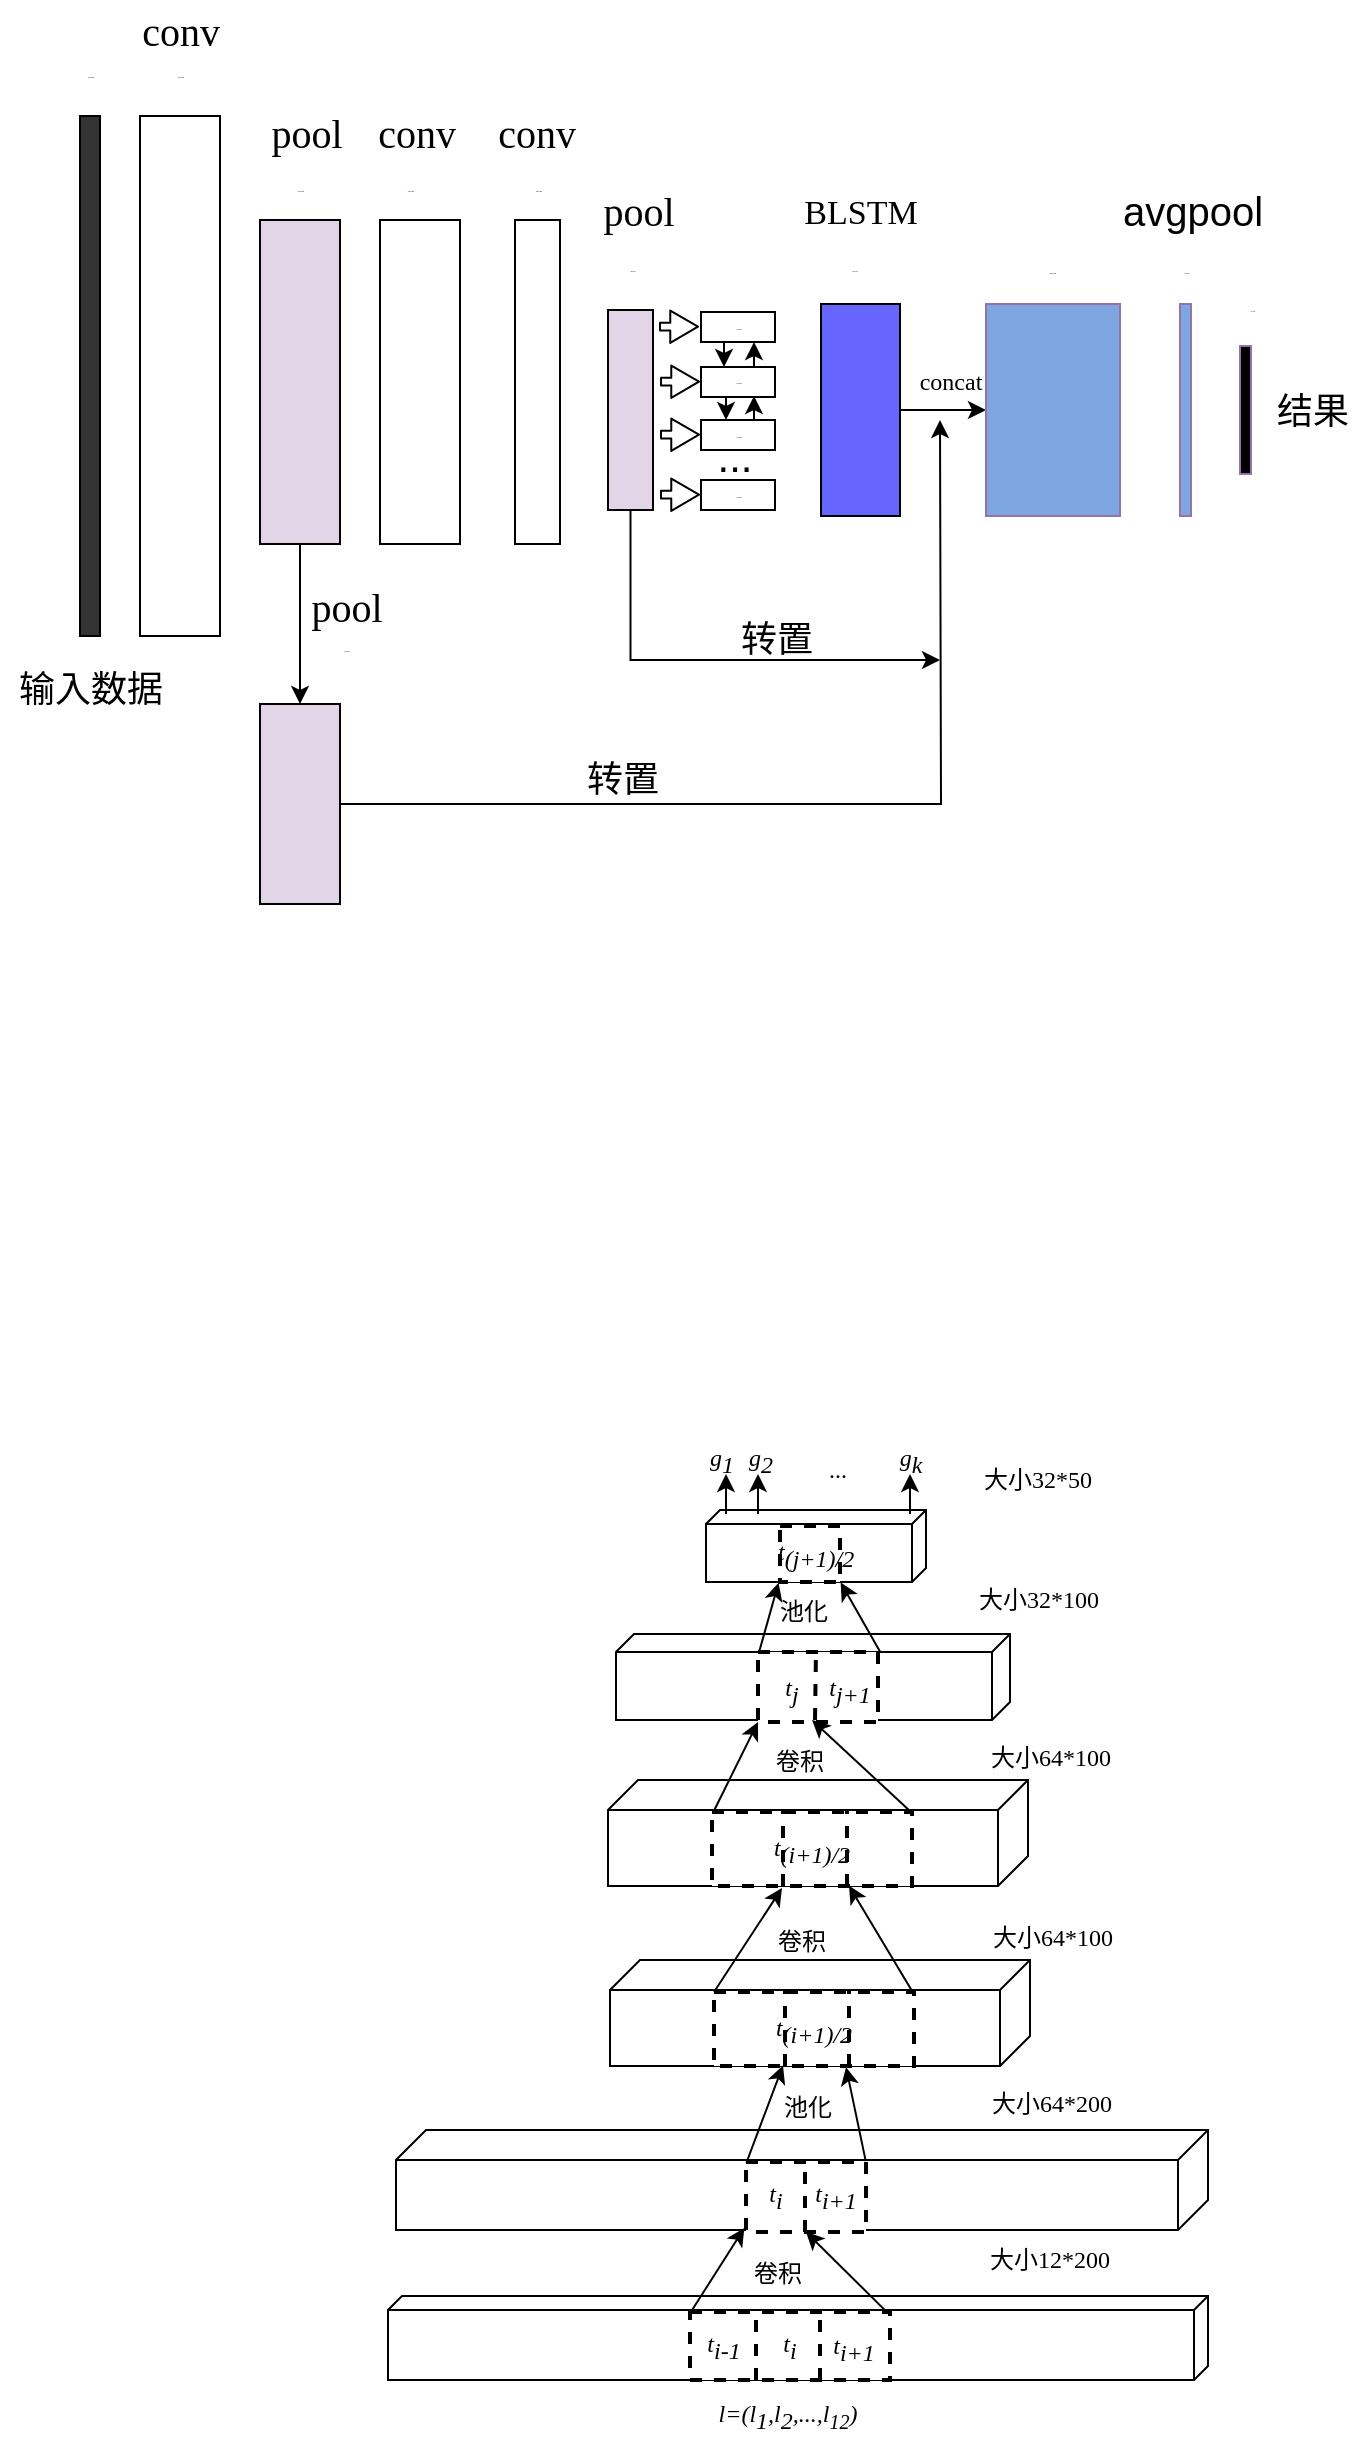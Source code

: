 <mxfile version="12.9.12" type="github">
  <diagram id="cj2ua9iN2MDdaVUimbTj" name="Page-1">
    <mxGraphModel dx="912" dy="454" grid="1" gridSize="10" guides="1" tooltips="1" connect="1" arrows="1" fold="1" page="1" pageScale="1" pageWidth="827" pageHeight="1169" math="0" shadow="0">
      <root>
        <mxCell id="0" />
        <mxCell id="1" parent="0" />
        <mxCell id="PfSVO4qsS9hKbJUOizry-1" value="" style="shape=cube;whiteSpace=wrap;html=1;boundedLbl=1;backgroundOutline=1;darkOpacity=0;darkOpacity2=0;direction=south;size=7;fontFamily=Times New Roman;strokeColor=#000000;fontSize=12;" parent="1" vertex="1">
          <mxGeometry x="324" y="1578" width="410" height="42" as="geometry" />
        </mxCell>
        <mxCell id="PfSVO4qsS9hKbJUOizry-2" value="" style="shape=cube;whiteSpace=wrap;html=1;boundedLbl=1;backgroundOutline=1;darkOpacity=0;darkOpacity2=0;direction=south;size=15;fontFamily=Times New Roman;strokeColor=#000000;fontSize=12;" parent="1" vertex="1">
          <mxGeometry x="328" y="1495" width="406" height="50" as="geometry" />
        </mxCell>
        <mxCell id="PfSVO4qsS9hKbJUOizry-3" value="" style="endArrow=classic;html=1;fontFamily=Times New Roman;exitX=-0.003;exitY=0.033;exitDx=0;exitDy=0;exitPerimeter=0;entryX=0.98;entryY=0.571;entryDx=0;entryDy=0;entryPerimeter=0;fontSize=12;strokeColor=#000000;" parent="1" source="PfSVO4qsS9hKbJUOizry-4" target="PfSVO4qsS9hKbJUOizry-2" edge="1">
          <mxGeometry width="50" height="50" relative="1" as="geometry">
            <mxPoint x="475.2" y="1603.884" as="sourcePoint" />
            <mxPoint x="504" y="1556" as="targetPoint" />
          </mxGeometry>
        </mxCell>
        <mxCell id="PfSVO4qsS9hKbJUOizry-4" value="&lt;i style=&quot;font-size: 12px;&quot;&gt;t&lt;sub style=&quot;font-size: 12px;&quot;&gt;i&lt;/sub&gt;&lt;/i&gt;" style="rounded=0;whiteSpace=wrap;html=1;dashed=1;fontFamily=Times New Roman;fontSize=12;strokeColor=#000000;strokeWidth=2;" parent="1" vertex="1">
          <mxGeometry x="475" y="1586" width="100" height="34" as="geometry" />
        </mxCell>
        <mxCell id="PfSVO4qsS9hKbJUOizry-5" value="&lt;font style=&quot;font-size: 12px;&quot;&gt;卷积&lt;/font&gt;" style="text;html=1;resizable=0;points=[];autosize=1;align=left;verticalAlign=top;spacingTop=-4;fontFamily=Times New Roman;fontSize=12;strokeColor=none;" parent="1" vertex="1">
          <mxGeometry x="505" y="1557" width="40" height="10" as="geometry" />
        </mxCell>
        <mxCell id="PfSVO4qsS9hKbJUOizry-6" value="" style="shape=cube;whiteSpace=wrap;html=1;boundedLbl=1;backgroundOutline=1;darkOpacity=0;darkOpacity2=0;direction=south;size=15;fontFamily=Times New Roman;fontSize=12;strokeColor=#000000;" parent="1" vertex="1">
          <mxGeometry x="435" y="1410" width="210" height="53" as="geometry" />
        </mxCell>
        <mxCell id="PfSVO4qsS9hKbJUOizry-7" value="" style="rounded=0;whiteSpace=wrap;html=1;dashed=1;fontFamily=Times New Roman;fontSize=12;strokeColor=#000000;strokeWidth=2;" parent="1" vertex="1">
          <mxGeometry x="503" y="1511" width="60" height="35" as="geometry" />
        </mxCell>
        <mxCell id="PfSVO4qsS9hKbJUOizry-8" value="" style="endArrow=none;dashed=1;html=1;fontFamily=Times New Roman;fontSize=12;strokeColor=#000000;strokeWidth=2;" parent="1" edge="1">
          <mxGeometry width="50" height="50" relative="1" as="geometry">
            <mxPoint x="532.5" y="1546" as="sourcePoint" />
            <mxPoint x="532.5" y="1511" as="targetPoint" />
          </mxGeometry>
        </mxCell>
        <mxCell id="PfSVO4qsS9hKbJUOizry-9" value="&lt;font style=&quot;font-size: 12px;&quot;&gt;池化&lt;/font&gt;" style="text;html=1;resizable=0;points=[];autosize=1;align=left;verticalAlign=top;spacingTop=-4;fontFamily=Times New Roman;fontSize=12;strokeColor=none;" parent="1" vertex="1">
          <mxGeometry x="519.5" y="1474" width="40" height="10" as="geometry" />
        </mxCell>
        <mxCell id="PfSVO4qsS9hKbJUOizry-10" value="&lt;i style=&quot;font-size: 12px;&quot;&gt;t&lt;sub style=&quot;font-size: 12px;&quot;&gt;i-1&lt;/sub&gt;&lt;/i&gt;" style="text;html=1;strokeColor=none;fillColor=none;align=center;verticalAlign=middle;whiteSpace=wrap;rounded=0;dashed=1;fontFamily=Times New Roman;fontSize=12;" parent="1" vertex="1">
          <mxGeometry x="471.5" y="1593" width="40" height="20" as="geometry" />
        </mxCell>
        <mxCell id="PfSVO4qsS9hKbJUOizry-11" value="&lt;i style=&quot;font-size: 12px;&quot;&gt;t&lt;sub style=&quot;font-size: 12px;&quot;&gt;i&lt;/sub&gt;&lt;/i&gt;" style="text;html=1;strokeColor=none;fillColor=none;align=center;verticalAlign=middle;whiteSpace=wrap;rounded=0;dashed=1;fontFamily=Times New Roman;fontSize=12;" parent="1" vertex="1">
          <mxGeometry x="513" y="1518" width="10" height="20" as="geometry" />
        </mxCell>
        <mxCell id="PfSVO4qsS9hKbJUOizry-12" value="&lt;i style=&quot;font-size: 12px;&quot;&gt;t&lt;sub style=&quot;font-size: 12px;&quot;&gt;i+1&lt;/sub&gt;&lt;/i&gt;" style="text;html=1;strokeColor=none;fillColor=none;align=center;verticalAlign=middle;whiteSpace=wrap;rounded=0;dashed=1;fontFamily=Times New Roman;fontSize=12;" parent="1" vertex="1">
          <mxGeometry x="543" y="1518" width="10" height="20" as="geometry" />
        </mxCell>
        <mxCell id="PfSVO4qsS9hKbJUOizry-13" value="&lt;font style=&quot;font-size: 12px&quot;&gt;&lt;font style=&quot;font-size: 12px&quot;&gt;&lt;i style=&quot;font-size: 12px&quot;&gt;&lt;span style=&quot;font-size: 12px&quot;&gt;&amp;nbsp;l=(l&lt;/span&gt;&lt;sub style=&quot;font-size: 12px&quot;&gt;1&lt;/sub&gt;&lt;span style=&quot;font-size: 12px&quot;&gt;,l&lt;/span&gt;&lt;sub style=&quot;font-size: 12px&quot;&gt;2&lt;/sub&gt;&lt;span style=&quot;font-size: 12px&quot;&gt;,...,l&lt;/span&gt;&lt;span style=&quot;font-size: 12px&quot;&gt;&lt;sub&gt;12&lt;/sub&gt;&lt;/span&gt;&lt;/i&gt;&lt;/font&gt;&lt;i style=&quot;font-size: 12px&quot;&gt;)&lt;/i&gt;&lt;/font&gt;" style="text;html=1;strokeColor=none;fillColor=none;align=center;verticalAlign=middle;whiteSpace=wrap;rounded=0;dashed=1;fontFamily=Times New Roman;fontSize=12;" parent="1" vertex="1">
          <mxGeometry x="427.5" y="1622" width="189" height="31" as="geometry" />
        </mxCell>
        <mxCell id="PfSVO4qsS9hKbJUOizry-14" value="" style="endArrow=none;dashed=1;html=1;entryX=0.3;entryY=0;entryDx=0;entryDy=0;entryPerimeter=0;exitX=0.307;exitY=1.035;exitDx=0;exitDy=0;exitPerimeter=0;fontFamily=Times New Roman;fontSize=12;strokeColor=#000000;strokeWidth=2;" parent="1" edge="1">
          <mxGeometry width="50" height="50" relative="1" as="geometry">
            <mxPoint x="508" y="1620" as="sourcePoint" />
            <mxPoint x="508" y="1585.0" as="targetPoint" />
          </mxGeometry>
        </mxCell>
        <mxCell id="PfSVO4qsS9hKbJUOizry-15" value="" style="endArrow=none;dashed=1;html=1;entryX=0.3;entryY=0;entryDx=0;entryDy=0;entryPerimeter=0;fontFamily=Times New Roman;fontSize=12;strokeColor=#000000;strokeWidth=2;" parent="1" edge="1">
          <mxGeometry width="50" height="50" relative="1" as="geometry">
            <mxPoint x="540" y="1620" as="sourcePoint" />
            <mxPoint x="540" y="1585.0" as="targetPoint" />
          </mxGeometry>
        </mxCell>
        <mxCell id="PfSVO4qsS9hKbJUOizry-16" value="" style="endArrow=classic;html=1;fontFamily=Times New Roman;entryX=0.5;entryY=1;entryDx=0;entryDy=0;exitX=0.991;exitY=0.02;exitDx=0;exitDy=0;exitPerimeter=0;fontSize=12;strokeColor=#000000;" parent="1" source="PfSVO4qsS9hKbJUOizry-4" target="PfSVO4qsS9hKbJUOizry-7" edge="1">
          <mxGeometry width="50" height="50" relative="1" as="geometry">
            <mxPoint x="574" y="1594" as="sourcePoint" />
            <mxPoint x="515" y="1566" as="targetPoint" />
          </mxGeometry>
        </mxCell>
        <mxCell id="PfSVO4qsS9hKbJUOizry-17" value="" style="endArrow=classic;html=1;fillColor=#ffffff;fontFamily=Times New Roman;fontSize=12;entryX=0.345;entryY=0.992;entryDx=0;entryDy=0;entryPerimeter=0;exitX=0.003;exitY=0.012;exitDx=0;exitDy=0;exitPerimeter=0;strokeColor=#000000;" parent="1" source="PfSVO4qsS9hKbJUOizry-7" target="PfSVO4qsS9hKbJUOizry-22" edge="1">
          <mxGeometry width="50" height="50" relative="1" as="geometry">
            <mxPoint x="503" y="1513" as="sourcePoint" />
            <mxPoint x="520" y="1463" as="targetPoint" />
          </mxGeometry>
        </mxCell>
        <mxCell id="PfSVO4qsS9hKbJUOizry-18" value="" style="endArrow=classic;html=1;fillColor=#ffffff;fontFamily=Times New Roman;fontSize=12;entryX=1.011;entryY=0.438;entryDx=0;entryDy=0;entryPerimeter=0;exitX=0.998;exitY=-0.012;exitDx=0;exitDy=0;exitPerimeter=0;strokeColor=#000000;" parent="1" source="PfSVO4qsS9hKbJUOizry-7" target="PfSVO4qsS9hKbJUOizry-6" edge="1">
          <mxGeometry width="50" height="50" relative="1" as="geometry">
            <mxPoint x="654" y="1503" as="sourcePoint" />
            <mxPoint x="704" y="1453" as="targetPoint" />
          </mxGeometry>
        </mxCell>
        <mxCell id="PfSVO4qsS9hKbJUOizry-19" value="&lt;i style=&quot;font-size: 12px;&quot;&gt;t&lt;sub style=&quot;font-size: 12px;&quot;&gt;i+1&lt;/sub&gt;&lt;/i&gt;" style="text;html=1;strokeColor=none;fillColor=none;align=center;verticalAlign=middle;whiteSpace=wrap;rounded=0;dashed=1;fontFamily=Times New Roman;fontSize=12;" parent="1" vertex="1">
          <mxGeometry x="552" y="1594" width="10" height="20" as="geometry" />
        </mxCell>
        <mxCell id="PfSVO4qsS9hKbJUOizry-20" value="" style="shape=cube;whiteSpace=wrap;html=1;boundedLbl=1;backgroundOutline=1;darkOpacity=0;darkOpacity2=0;direction=south;size=9;fontFamily=Times New Roman;strokeColor=#000000;fontSize=12;" parent="1" vertex="1">
          <mxGeometry x="438" y="1247" width="197" height="43" as="geometry" />
        </mxCell>
        <mxCell id="PfSVO4qsS9hKbJUOizry-21" value="" style="shape=cube;whiteSpace=wrap;html=1;boundedLbl=1;backgroundOutline=1;darkOpacity=0;darkOpacity2=0;direction=south;size=7;fontFamily=Times New Roman;strokeColor=#000000;fontSize=12;" parent="1" vertex="1">
          <mxGeometry x="483" y="1185" width="110" height="36" as="geometry" />
        </mxCell>
        <mxCell id="PfSVO4qsS9hKbJUOizry-22" value="&lt;i style=&quot;font-size: 12px;&quot;&gt;t&lt;/i&gt;&lt;i style=&quot;font-size: 12px;&quot;&gt;&lt;sub style=&quot;font-size: 12px;&quot;&gt;(i+1)/2&lt;/sub&gt;&lt;/i&gt;" style="rounded=0;whiteSpace=wrap;html=1;dashed=1;fontFamily=Times New Roman;fontSize=12;strokeColor=#000000;strokeWidth=2;" parent="1" vertex="1">
          <mxGeometry x="487" y="1426" width="100" height="37" as="geometry" />
        </mxCell>
        <mxCell id="PfSVO4qsS9hKbJUOizry-23" value="" style="endArrow=none;dashed=1;html=1;entryX=0.3;entryY=0;entryDx=0;entryDy=0;entryPerimeter=0;exitX=0.307;exitY=1.035;exitDx=0;exitDy=0;exitPerimeter=0;fontFamily=Times New Roman;fontSize=12;strokeColor=#000000;strokeWidth=2;" parent="1" edge="1">
          <mxGeometry width="50" height="50" relative="1" as="geometry">
            <mxPoint x="522.5" y="1463.0" as="sourcePoint" />
            <mxPoint x="522.5" y="1425.0" as="targetPoint" />
          </mxGeometry>
        </mxCell>
        <mxCell id="PfSVO4qsS9hKbJUOizry-24" value="" style="endArrow=none;dashed=1;html=1;entryX=0.3;entryY=0;entryDx=0;entryDy=0;entryPerimeter=0;exitX=0.307;exitY=1.035;exitDx=0;exitDy=0;exitPerimeter=0;fontFamily=Times New Roman;fontSize=12;strokeColor=#000000;strokeWidth=2;" parent="1" edge="1">
          <mxGeometry width="50" height="50" relative="1" as="geometry">
            <mxPoint x="554.5" y="1463.0" as="sourcePoint" />
            <mxPoint x="554.5" y="1425.0" as="targetPoint" />
          </mxGeometry>
        </mxCell>
        <mxCell id="PfSVO4qsS9hKbJUOizry-25" value="" style="rounded=0;whiteSpace=wrap;html=1;dashed=1;fontFamily=Times New Roman;fontSize=12;strokeColor=#000000;strokeWidth=2;" parent="1" vertex="1">
          <mxGeometry x="509" y="1256" width="60" height="35" as="geometry" />
        </mxCell>
        <mxCell id="PfSVO4qsS9hKbJUOizry-26" value="" style="endArrow=none;dashed=1;html=1;exitX=0.307;exitY=1.035;exitDx=0;exitDy=0;exitPerimeter=0;fontFamily=Times New Roman;fontSize=12;strokeColor=#000000;strokeWidth=2;" parent="1" edge="1">
          <mxGeometry width="50" height="50" relative="1" as="geometry">
            <mxPoint x="537.5" y="1290.0" as="sourcePoint" />
            <mxPoint x="538" y="1255.0" as="targetPoint" />
          </mxGeometry>
        </mxCell>
        <mxCell id="PfSVO4qsS9hKbJUOizry-27" value="" style="rounded=0;whiteSpace=wrap;html=1;dashed=1;fontFamily=Times New Roman;fontSize=12;strokeColor=#000000;strokeWidth=2;" parent="1" vertex="1">
          <mxGeometry x="520" y="1193" width="30" height="28" as="geometry" />
        </mxCell>
        <mxCell id="PfSVO4qsS9hKbJUOizry-28" value="" style="endArrow=classic;html=1;strokeColor=#000000;strokeWidth=1;fillColor=#ffffff;fontFamily=Times New Roman;fontSize=12;exitX=0;exitY=0;exitDx=0;exitDy=0;" parent="1" source="PfSVO4qsS9hKbJUOizry-22" edge="1">
          <mxGeometry width="50" height="50" relative="1" as="geometry">
            <mxPoint x="489" y="1419.371" as="sourcePoint" />
            <mxPoint x="521" y="1374" as="targetPoint" />
          </mxGeometry>
        </mxCell>
        <mxCell id="PfSVO4qsS9hKbJUOizry-29" value="" style="endArrow=classic;html=1;strokeColor=#000000;strokeWidth=1;fillColor=#ffffff;fontFamily=Times New Roman;fontSize=12;exitX=0.991;exitY=-0.01;exitDx=0;exitDy=0;exitPerimeter=0;entryX=0.685;entryY=0.997;entryDx=0;entryDy=0;entryPerimeter=0;" parent="1" source="PfSVO4qsS9hKbJUOizry-22" target="PfSVO4qsS9hKbJUOizry-50" edge="1">
          <mxGeometry width="50" height="50" relative="1" as="geometry">
            <mxPoint x="590" y="1441" as="sourcePoint" />
            <mxPoint x="570" y="1370" as="targetPoint" />
          </mxGeometry>
        </mxCell>
        <mxCell id="PfSVO4qsS9hKbJUOizry-30" value="" style="endArrow=classic;html=1;strokeColor=#000000;strokeWidth=1;fillColor=#ffffff;fontFamily=Times New Roman;fontSize=12;exitX=0.009;exitY=0.001;exitDx=0;exitDy=0;exitPerimeter=0;entryX=-0.024;entryY=1.013;entryDx=0;entryDy=0;entryPerimeter=0;" parent="1" source="PfSVO4qsS9hKbJUOizry-25" target="PfSVO4qsS9hKbJUOizry-27" edge="1">
          <mxGeometry width="50" height="50" relative="1" as="geometry">
            <mxPoint x="639" y="1257" as="sourcePoint" />
            <mxPoint x="689" y="1207" as="targetPoint" />
          </mxGeometry>
        </mxCell>
        <mxCell id="PfSVO4qsS9hKbJUOizry-31" value="" style="endArrow=classic;html=1;strokeColor=#000000;strokeWidth=1;fillColor=#ffffff;fontFamily=Times New Roman;fontSize=12;exitX=1.021;exitY=0.006;exitDx=0;exitDy=0;exitPerimeter=0;entryX=1.007;entryY=0.388;entryDx=0;entryDy=0;entryPerimeter=0;" parent="1" source="PfSVO4qsS9hKbJUOizry-25" target="PfSVO4qsS9hKbJUOizry-21" edge="1">
          <mxGeometry width="50" height="50" relative="1" as="geometry">
            <mxPoint x="689" y="1297" as="sourcePoint" />
            <mxPoint x="739" y="1247" as="targetPoint" />
          </mxGeometry>
        </mxCell>
        <mxCell id="PfSVO4qsS9hKbJUOizry-32" value="&lt;font style=&quot;font-size: 12px;&quot;&gt;卷积&lt;/font&gt;" style="text;html=1;resizable=0;points=[];autosize=1;align=left;verticalAlign=top;spacingTop=-4;fontFamily=Times New Roman;fontSize=12;strokeColor=none;" parent="1" vertex="1">
          <mxGeometry x="516.5" y="1391" width="40" height="10" as="geometry" />
        </mxCell>
        <mxCell id="PfSVO4qsS9hKbJUOizry-33" value="&lt;font style=&quot;font-size: 12px;&quot;&gt;池化&lt;/font&gt;" style="text;html=1;resizable=0;points=[];autosize=1;align=left;verticalAlign=top;spacingTop=-4;fontFamily=Times New Roman;fontSize=12;strokeColor=none;" parent="1" vertex="1">
          <mxGeometry x="517.5" y="1226" width="40" height="10" as="geometry" />
        </mxCell>
        <mxCell id="PfSVO4qsS9hKbJUOizry-34" value="&lt;font style=&quot;font-size: 12px;&quot;&gt;大小64*200&lt;/font&gt;" style="text;html=1;strokeColor=none;fillColor=none;align=center;verticalAlign=middle;whiteSpace=wrap;rounded=0;shadow=0;glass=0;comic=0;labelBackgroundColor=none;fontFamily=Times New Roman;fontSize=12;" parent="1" vertex="1">
          <mxGeometry x="625" y="1464.5" width="62" height="35" as="geometry" />
        </mxCell>
        <mxCell id="PfSVO4qsS9hKbJUOizry-35" value="&lt;i style=&quot;font-size: 12px;&quot;&gt;t&lt;sub style=&quot;font-size: 12px;&quot;&gt;j&lt;/sub&gt;&lt;/i&gt;" style="text;html=1;strokeColor=none;fillColor=none;align=center;verticalAlign=middle;whiteSpace=wrap;rounded=0;shadow=0;glass=0;comic=0;labelBackgroundColor=none;fontFamily=Times New Roman;fontSize=12;" parent="1" vertex="1">
          <mxGeometry x="510.5" y="1264.5" width="30" height="20" as="geometry" />
        </mxCell>
        <mxCell id="PfSVO4qsS9hKbJUOizry-36" value="&lt;i style=&quot;font-size: 12px;&quot;&gt;t&lt;sub style=&quot;font-size: 12px;&quot;&gt;j+1&lt;/sub&gt;&lt;/i&gt;" style="text;html=1;strokeColor=none;fillColor=none;align=center;verticalAlign=middle;whiteSpace=wrap;rounded=0;shadow=0;glass=0;comic=0;labelBackgroundColor=none;fontFamily=Times New Roman;fontSize=12;" parent="1" vertex="1">
          <mxGeometry x="534.5" y="1264.5" width="40" height="20" as="geometry" />
        </mxCell>
        <mxCell id="PfSVO4qsS9hKbJUOizry-37" value="&lt;i style=&quot;font-size: 12px;&quot;&gt;t&lt;sub style=&quot;font-size: 12px;&quot;&gt;(j+1)/2&lt;/sub&gt;&lt;/i&gt;" style="text;html=1;fontSize=12;fontFamily=Times New Roman;strokeColor=none;" parent="1" vertex="1">
          <mxGeometry x="517" y="1192" width="50" height="38" as="geometry" />
        </mxCell>
        <mxCell id="PfSVO4qsS9hKbJUOizry-38" value="" style="endArrow=classic;html=1;strokeColor=#000000;strokeWidth=1;fillColor=#ffffff;fontFamily=Times New Roman;fontSize=12;" parent="1" edge="1">
          <mxGeometry width="50" height="50" relative="1" as="geometry">
            <mxPoint x="493" y="1187" as="sourcePoint" />
            <mxPoint x="493" y="1167" as="targetPoint" />
          </mxGeometry>
        </mxCell>
        <mxCell id="PfSVO4qsS9hKbJUOizry-39" value="" style="endArrow=classic;html=1;strokeColor=#000000;strokeWidth=1;fillColor=#ffffff;fontFamily=Times New Roman;fontSize=12;" parent="1" edge="1">
          <mxGeometry width="50" height="50" relative="1" as="geometry">
            <mxPoint x="509" y="1187" as="sourcePoint" />
            <mxPoint x="509" y="1167" as="targetPoint" />
          </mxGeometry>
        </mxCell>
        <mxCell id="PfSVO4qsS9hKbJUOizry-40" value="" style="endArrow=classic;html=1;strokeColor=#000000;strokeWidth=1;fillColor=#ffffff;fontFamily=Times New Roman;fontSize=12;" parent="1" edge="1">
          <mxGeometry width="50" height="50" relative="1" as="geometry">
            <mxPoint x="585.0" y="1187" as="sourcePoint" />
            <mxPoint x="585.0" y="1167" as="targetPoint" />
          </mxGeometry>
        </mxCell>
        <mxCell id="PfSVO4qsS9hKbJUOizry-41" value="&lt;i style=&quot;font-size: 12px;&quot;&gt;g&lt;sub style=&quot;font-size: 12px;&quot;&gt;1&lt;/sub&gt;&lt;/i&gt;" style="text;html=1;strokeColor=none;fillColor=none;align=center;verticalAlign=middle;whiteSpace=wrap;rounded=0;shadow=0;glass=0;comic=0;labelBackgroundColor=none;fontFamily=Times New Roman;fontSize=12;" parent="1" vertex="1">
          <mxGeometry x="476" y="1150" width="30" height="20" as="geometry" />
        </mxCell>
        <mxCell id="PfSVO4qsS9hKbJUOizry-42" value="&lt;i style=&quot;font-size: 12px;&quot;&gt;g&lt;sub style=&quot;font-size: 12px;&quot;&gt;2&lt;br style=&quot;font-size: 12px;&quot;&gt;&lt;/sub&gt;&lt;/i&gt;" style="text;html=1;strokeColor=none;fillColor=none;align=center;verticalAlign=middle;whiteSpace=wrap;rounded=0;shadow=0;glass=0;comic=0;labelBackgroundColor=none;fontFamily=Times New Roman;fontSize=12;" parent="1" vertex="1">
          <mxGeometry x="501" y="1150" width="19" height="20" as="geometry" />
        </mxCell>
        <mxCell id="PfSVO4qsS9hKbJUOizry-43" value="&lt;i style=&quot;font-size: 12px;&quot;&gt;g&lt;sub style=&quot;font-size: 12px;&quot;&gt;k&lt;br style=&quot;font-size: 12px;&quot;&gt;&lt;/sub&gt;&lt;/i&gt;" style="text;html=1;strokeColor=none;fillColor=none;align=center;verticalAlign=middle;whiteSpace=wrap;rounded=0;shadow=0;glass=0;comic=0;labelBackgroundColor=none;fontFamily=Times New Roman;fontSize=12;" parent="1" vertex="1">
          <mxGeometry x="576.5" y="1150" width="17" height="20" as="geometry" />
        </mxCell>
        <mxCell id="PfSVO4qsS9hKbJUOizry-44" value="&lt;font style=&quot;font-size: 12px;&quot;&gt;...&lt;/font&gt;" style="text;html=1;strokeColor=none;fillColor=none;align=center;verticalAlign=middle;whiteSpace=wrap;rounded=0;shadow=0;glass=0;comic=0;labelBackgroundColor=none;fontFamily=Times New Roman;fontSize=12;" parent="1" vertex="1">
          <mxGeometry x="533.5" y="1157" width="30" height="15" as="geometry" />
        </mxCell>
        <mxCell id="PfSVO4qsS9hKbJUOizry-45" value="&lt;font style=&quot;font-size: 12px;&quot;&gt;大小12*200&lt;/font&gt;" style="text;html=1;fontSize=12;fontFamily=Times New Roman;strokeColor=none;" parent="1" vertex="1">
          <mxGeometry x="623" y="1546" width="68" height="25" as="geometry" />
        </mxCell>
        <mxCell id="PfSVO4qsS9hKbJUOizry-46" value="&lt;font style=&quot;font-size: 12px;&quot;&gt;大小64*100&lt;/font&gt;" style="text;html=1;strokeColor=none;fillColor=none;align=center;verticalAlign=middle;whiteSpace=wrap;rounded=0;shadow=0;glass=0;comic=0;labelBackgroundColor=none;fontFamily=Times New Roman;fontSize=12;" parent="1" vertex="1">
          <mxGeometry x="607.5" y="1381" width="97" height="35" as="geometry" />
        </mxCell>
        <mxCell id="PfSVO4qsS9hKbJUOizry-47" value="&lt;font style=&quot;font-size: 12px;&quot;&gt;大小32*100&lt;/font&gt;" style="text;html=1;strokeColor=none;fillColor=none;align=center;verticalAlign=middle;whiteSpace=wrap;rounded=0;shadow=0;glass=0;comic=0;labelBackgroundColor=none;fontFamily=Times New Roman;fontSize=12;" parent="1" vertex="1">
          <mxGeometry x="600.5" y="1212" width="97" height="35" as="geometry" />
        </mxCell>
        <mxCell id="PfSVO4qsS9hKbJUOizry-48" value="&lt;font style=&quot;font-size: 12px;&quot;&gt;大小32*50&lt;/font&gt;" style="text;html=1;strokeColor=none;fillColor=none;align=center;verticalAlign=middle;whiteSpace=wrap;rounded=0;shadow=0;glass=0;comic=0;labelBackgroundColor=none;fontFamily=Times New Roman;fontSize=12;" parent="1" vertex="1">
          <mxGeometry x="617.5" y="1152.5" width="62" height="35" as="geometry" />
        </mxCell>
        <mxCell id="PfSVO4qsS9hKbJUOizry-49" value="" style="shape=cube;whiteSpace=wrap;html=1;boundedLbl=1;backgroundOutline=1;darkOpacity=0;darkOpacity2=0;direction=south;size=15;fontFamily=Times New Roman;fontSize=12;strokeColor=#000000;" parent="1" vertex="1">
          <mxGeometry x="434" y="1320" width="210" height="53" as="geometry" />
        </mxCell>
        <mxCell id="PfSVO4qsS9hKbJUOizry-50" value="&lt;i style=&quot;font-size: 12px;&quot;&gt;t&lt;/i&gt;&lt;i style=&quot;font-size: 12px;&quot;&gt;&lt;sub style=&quot;font-size: 12px;&quot;&gt;(i+1)/2&lt;/sub&gt;&lt;/i&gt;" style="rounded=0;whiteSpace=wrap;html=1;dashed=1;fontFamily=Times New Roman;fontSize=12;strokeColor=#000000;strokeWidth=2;" parent="1" vertex="1">
          <mxGeometry x="486" y="1336" width="100" height="37" as="geometry" />
        </mxCell>
        <mxCell id="PfSVO4qsS9hKbJUOizry-51" value="" style="endArrow=none;dashed=1;html=1;entryX=0.3;entryY=0;entryDx=0;entryDy=0;entryPerimeter=0;exitX=0.307;exitY=1.035;exitDx=0;exitDy=0;exitPerimeter=0;fontFamily=Times New Roman;fontSize=12;strokeColor=#000000;strokeWidth=2;" parent="1" edge="1">
          <mxGeometry width="50" height="50" relative="1" as="geometry">
            <mxPoint x="521.5" y="1373.0" as="sourcePoint" />
            <mxPoint x="521.5" y="1335.0" as="targetPoint" />
          </mxGeometry>
        </mxCell>
        <mxCell id="PfSVO4qsS9hKbJUOizry-52" value="" style="endArrow=none;dashed=1;html=1;entryX=0.3;entryY=0;entryDx=0;entryDy=0;entryPerimeter=0;exitX=0.307;exitY=1.035;exitDx=0;exitDy=0;exitPerimeter=0;fontFamily=Times New Roman;fontSize=12;strokeColor=#000000;strokeWidth=2;" parent="1" edge="1">
          <mxGeometry width="50" height="50" relative="1" as="geometry">
            <mxPoint x="553.5" y="1373.0" as="sourcePoint" />
            <mxPoint x="553.5" y="1335.0" as="targetPoint" />
          </mxGeometry>
        </mxCell>
        <mxCell id="PfSVO4qsS9hKbJUOizry-53" value="" style="endArrow=classic;html=1;strokeColor=#000000;strokeWidth=1;fillColor=#ffffff;fontFamily=Times New Roman;fontSize=12;exitX=0.01;exitY=-0.017;exitDx=0;exitDy=0;exitPerimeter=0;entryX=0;entryY=1;entryDx=0;entryDy=0;" parent="1" source="PfSVO4qsS9hKbJUOizry-50" target="PfSVO4qsS9hKbJUOizry-25" edge="1">
          <mxGeometry width="50" height="50" relative="1" as="geometry">
            <mxPoint x="488" y="1350" as="sourcePoint" />
            <mxPoint x="514" y="1287" as="targetPoint" />
          </mxGeometry>
        </mxCell>
        <mxCell id="PfSVO4qsS9hKbJUOizry-54" value="" style="endArrow=classic;html=1;strokeColor=#000000;strokeWidth=1;fillColor=#ffffff;fontFamily=Times New Roman;fontSize=12;exitX=0.991;exitY=-0.01;exitDx=0;exitDy=0;exitPerimeter=0;" parent="1" source="PfSVO4qsS9hKbJUOizry-50" edge="1">
          <mxGeometry width="50" height="50" relative="1" as="geometry">
            <mxPoint x="589" y="1351" as="sourcePoint" />
            <mxPoint x="536" y="1290.0" as="targetPoint" />
          </mxGeometry>
        </mxCell>
        <mxCell id="PfSVO4qsS9hKbJUOizry-55" value="&lt;font style=&quot;font-size: 12px;&quot;&gt;卷积&lt;/font&gt;" style="text;html=1;resizable=0;points=[];autosize=1;align=left;verticalAlign=top;spacingTop=-4;fontFamily=Times New Roman;fontSize=12;strokeColor=none;" parent="1" vertex="1">
          <mxGeometry x="515.5" y="1301" width="40" height="10" as="geometry" />
        </mxCell>
        <mxCell id="PfSVO4qsS9hKbJUOizry-56" value="&lt;font style=&quot;font-size: 12px;&quot;&gt;大小64*100&lt;/font&gt;" style="text;html=1;strokeColor=none;fillColor=none;align=center;verticalAlign=middle;whiteSpace=wrap;rounded=0;shadow=0;glass=0;comic=0;labelBackgroundColor=none;fontFamily=Times New Roman;fontSize=12;" parent="1" vertex="1">
          <mxGeometry x="606.5" y="1291" width="97" height="35" as="geometry" />
        </mxCell>
        <mxCell id="PfSVO4qsS9hKbJUOizry-103" value="&lt;font style=&quot;font-size: 20px;&quot;&gt;conv&lt;/font&gt;" style="text;html=1;align=center;verticalAlign=middle;resizable=0;points=[];autosize=1;fontSize=20;fontFamily=Times New Roman;" parent="1" vertex="1">
          <mxGeometry x="195" y="430" width="50" height="30" as="geometry" />
        </mxCell>
        <mxCell id="PfSVO4qsS9hKbJUOizry-104" value="&lt;font style=&quot;font-size: 20px;&quot;&gt;pool&lt;/font&gt;" style="text;html=1;align=center;verticalAlign=middle;resizable=0;points=[];autosize=1;fontSize=20;fontFamily=Times New Roman;" parent="1" vertex="1">
          <mxGeometry x="258" y="481" width="50" height="30" as="geometry" />
        </mxCell>
        <mxCell id="PfSVO4qsS9hKbJUOizry-107" value="" style="rounded=0;whiteSpace=wrap;html=1;strokeColor=#000000;fillColor=#333333;fontFamily=Times New Roman;fontSize=25;" parent="1" vertex="1">
          <mxGeometry x="170" y="488" width="10" height="260" as="geometry" />
        </mxCell>
        <mxCell id="PfSVO4qsS9hKbJUOizry-108" value="" style="rounded=0;whiteSpace=wrap;html=1;strokeColor=#000000;fillColor=#FFFFFF;fontFamily=Times New Roman;fontSize=25;" parent="1" vertex="1">
          <mxGeometry x="200" y="488" width="40" height="260" as="geometry" />
        </mxCell>
        <mxCell id="PfSVO4qsS9hKbJUOizry-165" value="" style="edgeStyle=orthogonalEdgeStyle;rounded=0;orthogonalLoop=1;jettySize=auto;html=1;fontSize=1;" parent="1" source="PfSVO4qsS9hKbJUOizry-109" target="PfSVO4qsS9hKbJUOizry-164" edge="1">
          <mxGeometry relative="1" as="geometry" />
        </mxCell>
        <mxCell id="PfSVO4qsS9hKbJUOizry-109" value="" style="rounded=0;whiteSpace=wrap;html=1;strokeColor=#000000;fillColor=#E1D5E7;fontFamily=Times New Roman;fontSize=25;" parent="1" vertex="1">
          <mxGeometry x="260" y="540" width="40" height="162" as="geometry" />
        </mxCell>
        <mxCell id="PfSVO4qsS9hKbJUOizry-171" value="" style="edgeStyle=orthogonalEdgeStyle;rounded=0;orthogonalLoop=1;jettySize=auto;html=1;fontSize=1;" parent="1" source="PfSVO4qsS9hKbJUOizry-164" edge="1">
          <mxGeometry relative="1" as="geometry">
            <mxPoint x="600" y="640" as="targetPoint" />
          </mxGeometry>
        </mxCell>
        <mxCell id="PfSVO4qsS9hKbJUOizry-164" value="" style="rounded=0;whiteSpace=wrap;html=1;strokeColor=#000000;fillColor=#E1D5E7;fontFamily=Times New Roman;fontSize=25;" parent="1" vertex="1">
          <mxGeometry x="260" y="782" width="40" height="100" as="geometry" />
        </mxCell>
        <mxCell id="PfSVO4qsS9hKbJUOizry-110" value="" style="rounded=0;whiteSpace=wrap;html=1;strokeColor=#000000;fillColor=#FFFFFF;fontFamily=Times New Roman;fontSize=25;" parent="1" vertex="1">
          <mxGeometry x="320" y="540" width="40" height="162" as="geometry" />
        </mxCell>
        <mxCell id="PfSVO4qsS9hKbJUOizry-111" value="" style="rounded=0;whiteSpace=wrap;html=1;strokeColor=#000000;fillColor=#FFFFFF;fontFamily=Times New Roman;fontSize=25;" parent="1" vertex="1">
          <mxGeometry x="387.5" y="540" width="22.5" height="162" as="geometry" />
        </mxCell>
        <mxCell id="PfSVO4qsS9hKbJUOizry-174" style="edgeStyle=orthogonalEdgeStyle;rounded=0;orthogonalLoop=1;jettySize=auto;html=1;fontSize=1;" parent="1" source="PfSVO4qsS9hKbJUOizry-112" edge="1">
          <mxGeometry relative="1" as="geometry">
            <mxPoint x="600" y="760" as="targetPoint" />
            <Array as="points">
              <mxPoint x="445" y="760" />
            </Array>
          </mxGeometry>
        </mxCell>
        <mxCell id="PfSVO4qsS9hKbJUOizry-112" value="" style="rounded=0;whiteSpace=wrap;html=1;strokeColor=#000000;fillColor=#E1D5E7;fontFamily=Times New Roman;fontSize=1;" parent="1" vertex="1">
          <mxGeometry x="434" y="585" width="22.5" height="100" as="geometry" />
        </mxCell>
        <mxCell id="PfSVO4qsS9hKbJUOizry-139" value="" style="edgeStyle=orthogonalEdgeStyle;rounded=0;orthogonalLoop=1;jettySize=auto;html=1;fontSize=1;" parent="1" edge="1">
          <mxGeometry relative="1" as="geometry">
            <mxPoint x="492" y="600" as="sourcePoint" />
            <mxPoint x="492" y="613.5" as="targetPoint" />
          </mxGeometry>
        </mxCell>
        <mxCell id="PfSVO4qsS9hKbJUOizry-113" value="LSTM" style="rounded=0;whiteSpace=wrap;html=1;fillColor=#FFFFFF;fontSize=1;" parent="1" vertex="1">
          <mxGeometry x="480.5" y="586" width="37" height="15" as="geometry" />
        </mxCell>
        <mxCell id="PfSVO4qsS9hKbJUOizry-141" value="" style="edgeStyle=orthogonalEdgeStyle;rounded=0;orthogonalLoop=1;jettySize=auto;html=1;fontSize=1;" parent="1" edge="1">
          <mxGeometry relative="1" as="geometry">
            <mxPoint x="493" y="628.5" as="sourcePoint" />
            <mxPoint x="493" y="640" as="targetPoint" />
          </mxGeometry>
        </mxCell>
        <mxCell id="PfSVO4qsS9hKbJUOizry-138" value="LSTM" style="rounded=0;whiteSpace=wrap;html=1;fillColor=#FFFFFF;fontSize=1;" parent="1" vertex="1">
          <mxGeometry x="480.5" y="613.5" width="37" height="15" as="geometry" />
        </mxCell>
        <mxCell id="PfSVO4qsS9hKbJUOizry-140" value="LSTM" style="rounded=0;whiteSpace=wrap;html=1;fillColor=#FFFFFF;fontSize=1;" parent="1" vertex="1">
          <mxGeometry x="480.5" y="640" width="37" height="15" as="geometry" />
        </mxCell>
        <mxCell id="PfSVO4qsS9hKbJUOizry-143" value="LSTM" style="rounded=0;whiteSpace=wrap;html=1;fillColor=#FFFFFF;fontSize=1;" parent="1" vertex="1">
          <mxGeometry x="480.5" y="670" width="37" height="15" as="geometry" />
        </mxCell>
        <mxCell id="PfSVO4qsS9hKbJUOizry-148" value="" style="edgeStyle=orthogonalEdgeStyle;rounded=0;orthogonalLoop=1;jettySize=auto;html=1;fontSize=1;" parent="1" edge="1">
          <mxGeometry relative="1" as="geometry">
            <mxPoint x="507" y="613" as="sourcePoint" />
            <mxPoint x="507" y="601" as="targetPoint" />
          </mxGeometry>
        </mxCell>
        <mxCell id="PfSVO4qsS9hKbJUOizry-149" value="" style="edgeStyle=orthogonalEdgeStyle;rounded=0;orthogonalLoop=1;jettySize=auto;html=1;fontSize=1;" parent="1" edge="1">
          <mxGeometry relative="1" as="geometry">
            <mxPoint x="507" y="640" as="sourcePoint" />
            <mxPoint x="507" y="628" as="targetPoint" />
          </mxGeometry>
        </mxCell>
        <mxCell id="PfSVO4qsS9hKbJUOizry-150" value="&lt;font style=&quot;font-size: 21px&quot;&gt;...&lt;/font&gt;" style="text;html=1;align=center;verticalAlign=middle;resizable=0;points=[];autosize=1;fontSize=1;" parent="1" vertex="1">
          <mxGeometry x="481.5" y="653" width="30" height="10" as="geometry" />
        </mxCell>
        <mxCell id="PfSVO4qsS9hKbJUOizry-151" value="" style="shape=flexArrow;endArrow=classic;html=1;fontSize=1;width=3.889;endSize=4.289;endWidth=11.296;" parent="1" edge="1">
          <mxGeometry width="50" height="50" relative="1" as="geometry">
            <mxPoint x="460" y="677.36" as="sourcePoint" />
            <mxPoint x="480" y="677.36" as="targetPoint" />
          </mxGeometry>
        </mxCell>
        <mxCell id="PfSVO4qsS9hKbJUOizry-152" value="" style="shape=flexArrow;endArrow=classic;html=1;fontSize=1;width=3.889;endSize=4.289;endWidth=11.296;" parent="1" edge="1">
          <mxGeometry width="50" height="50" relative="1" as="geometry">
            <mxPoint x="459.5" y="593.36" as="sourcePoint" />
            <mxPoint x="479.5" y="593.36" as="targetPoint" />
          </mxGeometry>
        </mxCell>
        <mxCell id="PfSVO4qsS9hKbJUOizry-153" value="" style="shape=flexArrow;endArrow=classic;html=1;fontSize=1;width=3.889;endSize=4.289;endWidth=11.296;" parent="1" edge="1">
          <mxGeometry width="50" height="50" relative="1" as="geometry">
            <mxPoint x="460" y="620.86" as="sourcePoint" />
            <mxPoint x="480" y="620.86" as="targetPoint" />
          </mxGeometry>
        </mxCell>
        <mxCell id="PfSVO4qsS9hKbJUOizry-154" value="" style="shape=flexArrow;endArrow=classic;html=1;fontSize=1;width=3.889;endSize=4.289;endWidth=11.296;" parent="1" edge="1">
          <mxGeometry width="50" height="50" relative="1" as="geometry">
            <mxPoint x="460" y="647.36" as="sourcePoint" />
            <mxPoint x="480" y="647.36" as="targetPoint" />
          </mxGeometry>
        </mxCell>
        <mxCell id="PfSVO4qsS9hKbJUOizry-156" value="12*200" style="text;html=1;align=center;verticalAlign=middle;resizable=0;points=[];autosize=1;fontSize=1;" parent="1" vertex="1">
          <mxGeometry x="140" y="463" width="70" height="10" as="geometry" />
        </mxCell>
        <mxCell id="PfSVO4qsS9hKbJUOizry-157" value="64*200" style="text;html=1;align=center;verticalAlign=middle;resizable=0;points=[];autosize=1;fontSize=1;" parent="1" vertex="1">
          <mxGeometry x="185" y="463" width="70" height="10" as="geometry" />
        </mxCell>
        <mxCell id="PfSVO4qsS9hKbJUOizry-158" value="64*100" style="text;html=1;align=center;verticalAlign=middle;resizable=0;points=[];autosize=1;fontSize=1;" parent="1" vertex="1">
          <mxGeometry x="245" y="520" width="70" height="10" as="geometry" />
        </mxCell>
        <mxCell id="PfSVO4qsS9hKbJUOizry-159" value="64*100" style="text;html=1;align=center;verticalAlign=middle;resizable=0;points=[];autosize=1;fontSize=1;" parent="1" vertex="1">
          <mxGeometry x="300" y="520" width="70" height="10" as="geometry" />
        </mxCell>
        <mxCell id="PfSVO4qsS9hKbJUOizry-160" value="32*100" style="text;html=1;align=center;verticalAlign=middle;resizable=0;points=[];autosize=1;fontSize=1;" parent="1" vertex="1">
          <mxGeometry x="363.75" y="520" width="70" height="10" as="geometry" />
        </mxCell>
        <mxCell id="PfSVO4qsS9hKbJUOizry-161" value="32*50" style="text;html=1;align=center;verticalAlign=middle;resizable=0;points=[];autosize=1;fontSize=1;" parent="1" vertex="1">
          <mxGeometry x="416" y="560" width="60" height="10" as="geometry" />
        </mxCell>
        <mxCell id="PfSVO4qsS9hKbJUOizry-162" value="50*64" style="text;html=1;align=center;verticalAlign=middle;resizable=0;points=[];autosize=1;fontSize=1;" parent="1" vertex="1">
          <mxGeometry x="527" y="560" width="60" height="10" as="geometry" />
        </mxCell>
        <mxCell id="PfSVO4qsS9hKbJUOizry-178" value="" style="edgeStyle=orthogonalEdgeStyle;rounded=0;orthogonalLoop=1;jettySize=auto;html=1;fontSize=1;" parent="1" source="PfSVO4qsS9hKbJUOizry-163" target="PfSVO4qsS9hKbJUOizry-175" edge="1">
          <mxGeometry relative="1" as="geometry" />
        </mxCell>
        <mxCell id="PfSVO4qsS9hKbJUOizry-163" value="" style="rounded=0;whiteSpace=wrap;html=1;strokeColor=#000000;fillColor=#6666FF;fontFamily=Times New Roman;fontSize=25;" parent="1" vertex="1">
          <mxGeometry x="540.5" y="582" width="39.5" height="106" as="geometry" />
        </mxCell>
        <mxCell id="PfSVO4qsS9hKbJUOizry-175" value="" style="rounded=0;whiteSpace=wrap;html=1;strokeColor=#9673a6;fillColor=#7EA6E0;fontFamily=Times New Roman;fontSize=25;" parent="1" vertex="1">
          <mxGeometry x="623" y="582" width="67" height="106" as="geometry" />
        </mxCell>
        <mxCell id="PfSVO4qsS9hKbJUOizry-176" value="&lt;font style=&quot;font-size: 18px&quot;&gt;输入数据&lt;/font&gt;" style="text;html=1;align=center;verticalAlign=middle;resizable=0;points=[];autosize=1;fontSize=1;" parent="1" vertex="1">
          <mxGeometry x="130" y="770" width="90" height="10" as="geometry" />
        </mxCell>
        <mxCell id="PfSVO4qsS9hKbJUOizry-177" value="50*160" style="text;html=1;align=center;verticalAlign=middle;resizable=0;points=[];autosize=1;fontSize=1;" parent="1" vertex="1">
          <mxGeometry x="621" y="561" width="70" height="10" as="geometry" />
        </mxCell>
        <mxCell id="PfSVO4qsS9hKbJUOizry-179" value="&lt;font style=&quot;font-size: 20px;&quot;&gt;conv&lt;/font&gt;" style="text;html=1;align=center;verticalAlign=middle;resizable=0;points=[];autosize=1;fontSize=20;fontFamily=Times New Roman;" parent="1" vertex="1">
          <mxGeometry x="313" y="481" width="50" height="30" as="geometry" />
        </mxCell>
        <mxCell id="PfSVO4qsS9hKbJUOizry-180" value="&lt;font style=&quot;font-size: 20px;&quot;&gt;conv&lt;/font&gt;" style="text;html=1;align=center;verticalAlign=middle;resizable=0;points=[];autosize=1;fontSize=20;fontFamily=Times New Roman;" parent="1" vertex="1">
          <mxGeometry x="373" y="481" width="50" height="30" as="geometry" />
        </mxCell>
        <mxCell id="PfSVO4qsS9hKbJUOizry-181" value="&lt;font style=&quot;font-size: 20px;&quot;&gt;pool&lt;/font&gt;" style="text;html=1;align=center;verticalAlign=middle;resizable=0;points=[];autosize=1;fontSize=20;fontFamily=Times New Roman;" parent="1" vertex="1">
          <mxGeometry x="423.5" y="520" width="50" height="30" as="geometry" />
        </mxCell>
        <mxCell id="PfSVO4qsS9hKbJUOizry-182" value="&lt;font style=&quot;font-size: 20px;&quot;&gt;pool&lt;/font&gt;" style="text;html=1;align=center;verticalAlign=middle;resizable=0;points=[];autosize=1;fontSize=20;fontFamily=Times New Roman;" parent="1" vertex="1">
          <mxGeometry x="278" y="718" width="50" height="30" as="geometry" />
        </mxCell>
        <mxCell id="PfSVO4qsS9hKbJUOizry-183" value="64*50" style="text;html=1;align=center;verticalAlign=middle;resizable=0;points=[];autosize=1;fontSize=1;" parent="1" vertex="1">
          <mxGeometry x="273" y="750" width="60" height="10" as="geometry" />
        </mxCell>
        <mxCell id="PfSVO4qsS9hKbJUOizry-184" value="" style="rounded=0;whiteSpace=wrap;html=1;strokeColor=#9673a6;fillColor=#7EA6E0;fontFamily=Times New Roman;fontSize=25;" parent="1" vertex="1">
          <mxGeometry x="720" y="582" width="5.5" height="106" as="geometry" />
        </mxCell>
        <mxCell id="PfSVO4qsS9hKbJUOizry-186" value="" style="rounded=0;whiteSpace=wrap;html=1;strokeColor=#9673a6;fillColor=#000000;fontFamily=Times New Roman;fontSize=25;fontColor=#000000;" parent="1" vertex="1">
          <mxGeometry x="750" y="603" width="5.5" height="64" as="geometry" />
        </mxCell>
        <mxCell id="PfSVO4qsS9hKbJUOizry-187" value="avgpool" style="text;html=1;align=center;verticalAlign=middle;resizable=0;points=[];autosize=1;fontSize=20;fontColor=#000000;" parent="1" vertex="1">
          <mxGeometry x="680.75" y="520" width="90" height="30" as="geometry" />
        </mxCell>
        <mxCell id="PfSVO4qsS9hKbJUOizry-188" value="1*160" style="text;html=1;align=center;verticalAlign=middle;resizable=0;points=[];autosize=1;fontSize=1;" parent="1" vertex="1">
          <mxGeometry x="692.75" y="561" width="60" height="10" as="geometry" />
        </mxCell>
        <mxCell id="PfSVO4qsS9hKbJUOizry-189" value="1*12" style="text;html=1;align=center;verticalAlign=middle;resizable=0;points=[];autosize=1;fontSize=1;" parent="1" vertex="1">
          <mxGeometry x="730.5" y="580" width="50" height="10" as="geometry" />
        </mxCell>
        <mxCell id="PfSVO4qsS9hKbJUOizry-190" value="&lt;font style=&quot;font-size: 18px&quot; face=&quot;Times New Roman&quot;&gt;结果&lt;/font&gt;" style="text;html=1;align=center;verticalAlign=middle;resizable=0;points=[];autosize=1;fontSize=20;fontColor=#000000;" parent="1" vertex="1">
          <mxGeometry x="760.5" y="620" width="50" height="30" as="geometry" />
        </mxCell>
        <mxCell id="cf1hGeY_-bMi-_1NgyGV-1" value="&lt;font style=&quot;font-size: 17px&quot;&gt;BLSTM&lt;/font&gt;" style="text;html=1;align=center;verticalAlign=middle;resizable=0;points=[];autosize=1;fontSize=20;fontFamily=Times New Roman;" vertex="1" parent="1">
          <mxGeometry x="525.25" y="520" width="70" height="30" as="geometry" />
        </mxCell>
        <mxCell id="cf1hGeY_-bMi-_1NgyGV-2" value="&lt;font face=&quot;Times New Roman&quot; style=&quot;font-size: 18px&quot;&gt;转置&lt;/font&gt;" style="text;html=1;align=center;verticalAlign=middle;resizable=0;points=[];autosize=1;" vertex="1" parent="1">
          <mxGeometry x="416" y="810" width="50" height="20" as="geometry" />
        </mxCell>
        <mxCell id="cf1hGeY_-bMi-_1NgyGV-3" value="&lt;font style=&quot;font-size: 18px&quot;&gt;转置&lt;/font&gt;" style="text;html=1;align=center;verticalAlign=middle;resizable=0;points=[];autosize=1;" vertex="1" parent="1">
          <mxGeometry x="493" y="740" width="50" height="20" as="geometry" />
        </mxCell>
        <mxCell id="cf1hGeY_-bMi-_1NgyGV-4" value="&lt;font face=&quot;Times New Roman&quot;&gt;concat&lt;/font&gt;" style="text;html=1;align=center;verticalAlign=middle;resizable=0;points=[];autosize=1;" vertex="1" parent="1">
          <mxGeometry x="574.5" y="611" width="60" height="20" as="geometry" />
        </mxCell>
      </root>
    </mxGraphModel>
  </diagram>
</mxfile>
